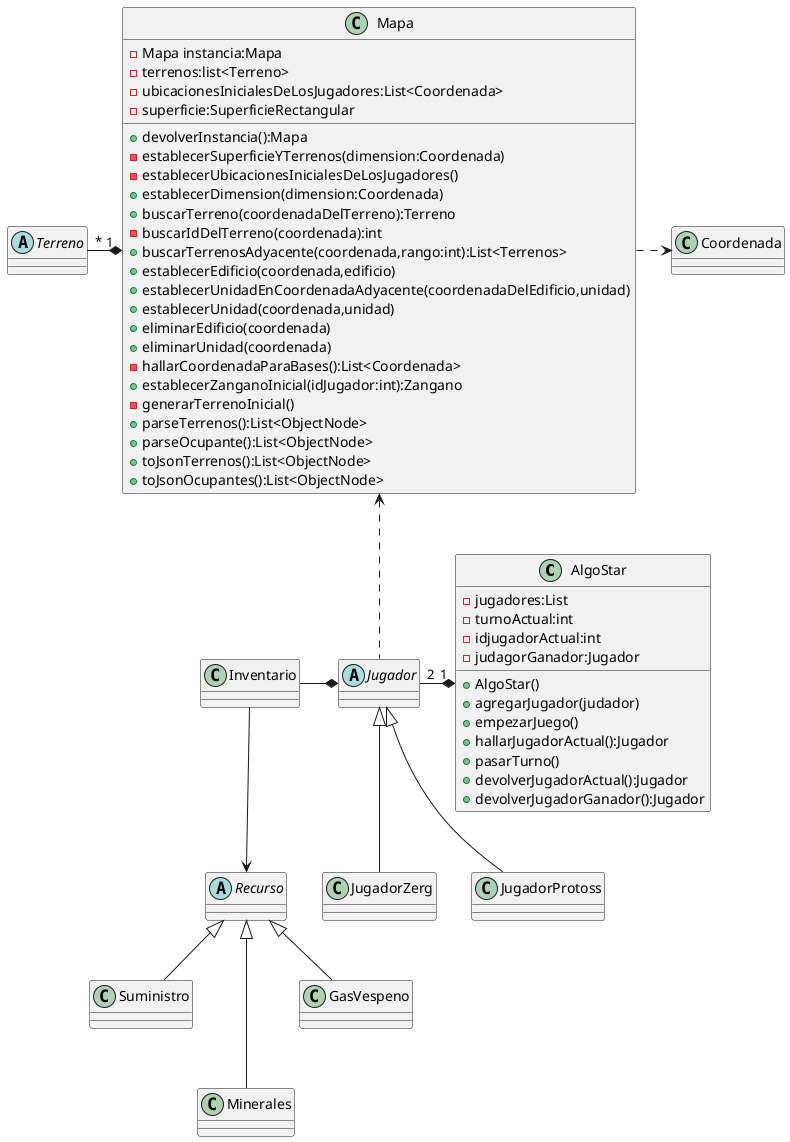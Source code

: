 @startuml
class AlgoStar{
-jugadores:List
-turnoActual:int
-idjugadorActual:int
- judagorGanador:Jugador
'-mapa:Mapa
+AlgoStar()
'+AlgoStar(mapa)
+agregarJugador(judador)
+empezarJuego()
+hallarJugadorActual():Jugador
+pasarTurno()
+devolverJugadorActual():Jugador
+devolverJugadorGanador():Jugador
}


class Mapa {
-Mapa instancia:Mapa
-terrenos:list<Terreno>
-ubicacionesInicialesDeLosJugadores:List<Coordenada>
-superficie:SuperficieRectangular
'+Mapa(coordenada)
+devolverInstancia():Mapa
-establecerSuperficieYTerrenos(dimension:Coordenada)
-establecerUbicacionesInicialesDeLosJugadores()
+establecerDimension(dimension:Coordenada)
+buscarTerreno(coordenadaDelTerreno):Terreno
-buscarIdDelTerreno(coordenada):int
+buscarTerrenosAdyacente(coordenada,rango:int):List<Terrenos>
+establecerEdificio(coordenada,edificio)
+establecerUnidadEnCoordenadaAdyacente(coordenadaDelEdificio,unidad)
+establecerUnidad(coordenada,unidad)
'+establecerUnidadDelMapa(coordenada,unidad)
+eliminarEdificio(coordenada)
+eliminarUnidad(coordenada)
'+hallarTerrenoADistanciaRelativa(coordenada,direccionX:int,coordenada,direccionY:int):Terreno
'+actualizar(turnoActual:int)
'-actualizarTerrenosConUnidadesVisibles(listaCoordenadasAVisibilizar){
-hallarCoordenadaParaBases():List<Coordenada>
+establecerZanganoInicial(idJugador:int):Zangano
-generarTerrenoInicial()
'-generarMohoAlrededorDeCriadero(coordenadaDelCriadero)
'-generarMohoAlrededorDeCriaderos(listaCriaderos)
'-generizarTerrenoEnergizadoAlrededorDePilon(coordenadaPilon)
'-generizarTerrenoEnergizadoAlrededorDePilones(listaPilon)
'+cubrirCoordenadasConMoho(listaCoordenadas)
+parseTerrenos():List<ObjectNode>
+parseOcupante():List<ObjectNode>
+toJsonTerrenos():List<ObjectNode>
+toJsonOcupantes():List<ObjectNode>
'+actualizarTerrenosEnergizados(listaPilon)

}


abstract Jugador
abstract Recurso
abstract Terreno



AlgoStar "1" *--left-"2" Jugador
Jugador *-left- Inventario
Jugador .up.>  Mapa
Mapa "1" *-left--"*" Terreno
Mapa .right.> Coordenada


Recurso <|--Suministro
Recurso <|---Minerales
Recurso <|--GasVespeno


Jugador <|-- JugadorProtoss
Jugador <|-- JugadorZerg


Inventario -down->Recurso
@enduml